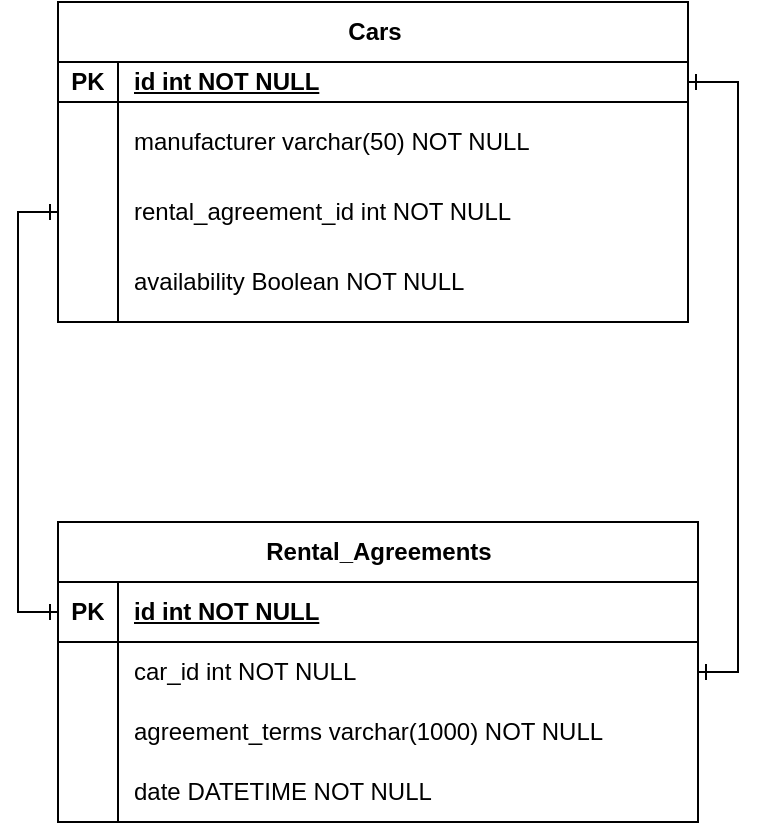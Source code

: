 <mxfile version="24.2.7" type="github">
  <diagram id="R2lEEEUBdFMjLlhIrx00" name="Page-1">
    <mxGraphModel dx="794" dy="458" grid="1" gridSize="10" guides="1" tooltips="1" connect="1" arrows="1" fold="1" page="1" pageScale="1" pageWidth="850" pageHeight="1100" math="0" shadow="0" extFonts="Permanent Marker^https://fonts.googleapis.com/css?family=Permanent+Marker">
      <root>
        <mxCell id="0" />
        <mxCell id="1" parent="0" />
        <mxCell id="p9CdH4TS3y8pLgS_cBUv-1" value="Cars" style="shape=table;startSize=30;container=1;collapsible=1;childLayout=tableLayout;fixedRows=1;rowLines=0;fontStyle=1;align=center;resizeLast=1;html=1;" vertex="1" parent="1">
          <mxGeometry x="265" y="60" width="315" height="160" as="geometry" />
        </mxCell>
        <mxCell id="p9CdH4TS3y8pLgS_cBUv-2" value="" style="shape=tableRow;horizontal=0;startSize=0;swimlaneHead=0;swimlaneBody=0;fillColor=none;collapsible=0;dropTarget=0;points=[[0,0.5],[1,0.5]];portConstraint=eastwest;top=0;left=0;right=0;bottom=1;" vertex="1" parent="p9CdH4TS3y8pLgS_cBUv-1">
          <mxGeometry y="30" width="315" height="20" as="geometry" />
        </mxCell>
        <mxCell id="p9CdH4TS3y8pLgS_cBUv-3" value="PK" style="shape=partialRectangle;connectable=0;fillColor=none;top=0;left=0;bottom=0;right=0;fontStyle=1;overflow=hidden;whiteSpace=wrap;html=1;" vertex="1" parent="p9CdH4TS3y8pLgS_cBUv-2">
          <mxGeometry width="30" height="20" as="geometry">
            <mxRectangle width="30" height="20" as="alternateBounds" />
          </mxGeometry>
        </mxCell>
        <mxCell id="p9CdH4TS3y8pLgS_cBUv-4" value="id int NOT NULL" style="shape=partialRectangle;connectable=0;fillColor=none;top=0;left=0;bottom=0;right=0;align=left;spacingLeft=6;fontStyle=5;overflow=hidden;whiteSpace=wrap;html=1;" vertex="1" parent="p9CdH4TS3y8pLgS_cBUv-2">
          <mxGeometry x="30" width="285" height="20" as="geometry">
            <mxRectangle width="285" height="20" as="alternateBounds" />
          </mxGeometry>
        </mxCell>
        <mxCell id="p9CdH4TS3y8pLgS_cBUv-5" value="" style="shape=tableRow;horizontal=0;startSize=0;swimlaneHead=0;swimlaneBody=0;fillColor=none;collapsible=0;dropTarget=0;points=[[0,0.5],[1,0.5]];portConstraint=eastwest;top=0;left=0;right=0;bottom=0;" vertex="1" parent="p9CdH4TS3y8pLgS_cBUv-1">
          <mxGeometry y="50" width="315" height="40" as="geometry" />
        </mxCell>
        <mxCell id="p9CdH4TS3y8pLgS_cBUv-6" value="" style="shape=partialRectangle;connectable=0;fillColor=none;top=0;left=0;bottom=0;right=0;editable=1;overflow=hidden;whiteSpace=wrap;html=1;" vertex="1" parent="p9CdH4TS3y8pLgS_cBUv-5">
          <mxGeometry width="30" height="40" as="geometry">
            <mxRectangle width="30" height="40" as="alternateBounds" />
          </mxGeometry>
        </mxCell>
        <mxCell id="p9CdH4TS3y8pLgS_cBUv-7" value="manufacturer varchar(50) NOT NULL" style="shape=partialRectangle;connectable=0;fillColor=none;top=0;left=0;bottom=0;right=0;align=left;spacingLeft=6;overflow=hidden;whiteSpace=wrap;html=1;" vertex="1" parent="p9CdH4TS3y8pLgS_cBUv-5">
          <mxGeometry x="30" width="285" height="40" as="geometry">
            <mxRectangle width="285" height="40" as="alternateBounds" />
          </mxGeometry>
        </mxCell>
        <mxCell id="p9CdH4TS3y8pLgS_cBUv-8" value="" style="shape=tableRow;horizontal=0;startSize=0;swimlaneHead=0;swimlaneBody=0;fillColor=none;collapsible=0;dropTarget=0;points=[[0,0.5],[1,0.5]];portConstraint=eastwest;top=0;left=0;right=0;bottom=0;" vertex="1" parent="p9CdH4TS3y8pLgS_cBUv-1">
          <mxGeometry y="90" width="315" height="30" as="geometry" />
        </mxCell>
        <mxCell id="p9CdH4TS3y8pLgS_cBUv-9" value="" style="shape=partialRectangle;connectable=0;fillColor=none;top=0;left=0;bottom=0;right=0;editable=1;overflow=hidden;whiteSpace=wrap;html=1;" vertex="1" parent="p9CdH4TS3y8pLgS_cBUv-8">
          <mxGeometry width="30" height="30" as="geometry">
            <mxRectangle width="30" height="30" as="alternateBounds" />
          </mxGeometry>
        </mxCell>
        <mxCell id="p9CdH4TS3y8pLgS_cBUv-10" value="rental_agreement_id int NOT NULL" style="shape=partialRectangle;connectable=0;fillColor=none;top=0;left=0;bottom=0;right=0;align=left;spacingLeft=6;overflow=hidden;whiteSpace=wrap;html=1;" vertex="1" parent="p9CdH4TS3y8pLgS_cBUv-8">
          <mxGeometry x="30" width="285" height="30" as="geometry">
            <mxRectangle width="285" height="30" as="alternateBounds" />
          </mxGeometry>
        </mxCell>
        <mxCell id="p9CdH4TS3y8pLgS_cBUv-11" value="" style="shape=tableRow;horizontal=0;startSize=0;swimlaneHead=0;swimlaneBody=0;fillColor=none;collapsible=0;dropTarget=0;points=[[0,0.5],[1,0.5]];portConstraint=eastwest;top=0;left=0;right=0;bottom=0;" vertex="1" parent="p9CdH4TS3y8pLgS_cBUv-1">
          <mxGeometry y="120" width="315" height="40" as="geometry" />
        </mxCell>
        <mxCell id="p9CdH4TS3y8pLgS_cBUv-12" value="" style="shape=partialRectangle;connectable=0;fillColor=none;top=0;left=0;bottom=0;right=0;editable=1;overflow=hidden;whiteSpace=wrap;html=1;" vertex="1" parent="p9CdH4TS3y8pLgS_cBUv-11">
          <mxGeometry width="30" height="40" as="geometry">
            <mxRectangle width="30" height="40" as="alternateBounds" />
          </mxGeometry>
        </mxCell>
        <mxCell id="p9CdH4TS3y8pLgS_cBUv-13" value="availability Boolean NOT NULL" style="shape=partialRectangle;connectable=0;fillColor=none;top=0;left=0;bottom=0;right=0;align=left;spacingLeft=6;overflow=hidden;whiteSpace=wrap;html=1;" vertex="1" parent="p9CdH4TS3y8pLgS_cBUv-11">
          <mxGeometry x="30" width="285" height="40" as="geometry">
            <mxRectangle width="285" height="40" as="alternateBounds" />
          </mxGeometry>
        </mxCell>
        <mxCell id="p9CdH4TS3y8pLgS_cBUv-14" value="Rental_Agreements" style="shape=table;startSize=30;container=1;collapsible=1;childLayout=tableLayout;fixedRows=1;rowLines=0;fontStyle=1;align=center;resizeLast=1;html=1;" vertex="1" parent="1">
          <mxGeometry x="265" y="320" width="320" height="150" as="geometry" />
        </mxCell>
        <mxCell id="p9CdH4TS3y8pLgS_cBUv-15" value="" style="shape=tableRow;horizontal=0;startSize=0;swimlaneHead=0;swimlaneBody=0;fillColor=none;collapsible=0;dropTarget=0;points=[[0,0.5],[1,0.5]];portConstraint=eastwest;top=0;left=0;right=0;bottom=1;" vertex="1" parent="p9CdH4TS3y8pLgS_cBUv-14">
          <mxGeometry y="30" width="320" height="30" as="geometry" />
        </mxCell>
        <mxCell id="p9CdH4TS3y8pLgS_cBUv-16" value="PK" style="shape=partialRectangle;connectable=0;fillColor=none;top=0;left=0;bottom=0;right=0;fontStyle=1;overflow=hidden;whiteSpace=wrap;html=1;" vertex="1" parent="p9CdH4TS3y8pLgS_cBUv-15">
          <mxGeometry width="30" height="30" as="geometry">
            <mxRectangle width="30" height="30" as="alternateBounds" />
          </mxGeometry>
        </mxCell>
        <mxCell id="p9CdH4TS3y8pLgS_cBUv-17" value="id int NOT NULL" style="shape=partialRectangle;connectable=0;fillColor=none;top=0;left=0;bottom=0;right=0;align=left;spacingLeft=6;fontStyle=5;overflow=hidden;whiteSpace=wrap;html=1;" vertex="1" parent="p9CdH4TS3y8pLgS_cBUv-15">
          <mxGeometry x="30" width="290" height="30" as="geometry">
            <mxRectangle width="290" height="30" as="alternateBounds" />
          </mxGeometry>
        </mxCell>
        <mxCell id="p9CdH4TS3y8pLgS_cBUv-18" value="" style="shape=tableRow;horizontal=0;startSize=0;swimlaneHead=0;swimlaneBody=0;fillColor=none;collapsible=0;dropTarget=0;points=[[0,0.5],[1,0.5]];portConstraint=eastwest;top=0;left=0;right=0;bottom=0;" vertex="1" parent="p9CdH4TS3y8pLgS_cBUv-14">
          <mxGeometry y="60" width="320" height="30" as="geometry" />
        </mxCell>
        <mxCell id="p9CdH4TS3y8pLgS_cBUv-19" value="" style="shape=partialRectangle;connectable=0;fillColor=none;top=0;left=0;bottom=0;right=0;editable=1;overflow=hidden;whiteSpace=wrap;html=1;" vertex="1" parent="p9CdH4TS3y8pLgS_cBUv-18">
          <mxGeometry width="30" height="30" as="geometry">
            <mxRectangle width="30" height="30" as="alternateBounds" />
          </mxGeometry>
        </mxCell>
        <mxCell id="p9CdH4TS3y8pLgS_cBUv-20" value="car_id int NOT NULL" style="shape=partialRectangle;connectable=0;fillColor=none;top=0;left=0;bottom=0;right=0;align=left;spacingLeft=6;overflow=hidden;whiteSpace=wrap;html=1;" vertex="1" parent="p9CdH4TS3y8pLgS_cBUv-18">
          <mxGeometry x="30" width="290" height="30" as="geometry">
            <mxRectangle width="290" height="30" as="alternateBounds" />
          </mxGeometry>
        </mxCell>
        <mxCell id="p9CdH4TS3y8pLgS_cBUv-21" value="" style="shape=tableRow;horizontal=0;startSize=0;swimlaneHead=0;swimlaneBody=0;fillColor=none;collapsible=0;dropTarget=0;points=[[0,0.5],[1,0.5]];portConstraint=eastwest;top=0;left=0;right=0;bottom=0;" vertex="1" parent="p9CdH4TS3y8pLgS_cBUv-14">
          <mxGeometry y="90" width="320" height="30" as="geometry" />
        </mxCell>
        <mxCell id="p9CdH4TS3y8pLgS_cBUv-22" value="" style="shape=partialRectangle;connectable=0;fillColor=none;top=0;left=0;bottom=0;right=0;editable=1;overflow=hidden;whiteSpace=wrap;html=1;" vertex="1" parent="p9CdH4TS3y8pLgS_cBUv-21">
          <mxGeometry width="30" height="30" as="geometry">
            <mxRectangle width="30" height="30" as="alternateBounds" />
          </mxGeometry>
        </mxCell>
        <mxCell id="p9CdH4TS3y8pLgS_cBUv-23" value="agreement_terms varchar(1000) NOT NULL" style="shape=partialRectangle;connectable=0;fillColor=none;top=0;left=0;bottom=0;right=0;align=left;spacingLeft=6;overflow=hidden;whiteSpace=wrap;html=1;" vertex="1" parent="p9CdH4TS3y8pLgS_cBUv-21">
          <mxGeometry x="30" width="290" height="30" as="geometry">
            <mxRectangle width="290" height="30" as="alternateBounds" />
          </mxGeometry>
        </mxCell>
        <mxCell id="p9CdH4TS3y8pLgS_cBUv-24" value="" style="shape=tableRow;horizontal=0;startSize=0;swimlaneHead=0;swimlaneBody=0;fillColor=none;collapsible=0;dropTarget=0;points=[[0,0.5],[1,0.5]];portConstraint=eastwest;top=0;left=0;right=0;bottom=0;" vertex="1" parent="p9CdH4TS3y8pLgS_cBUv-14">
          <mxGeometry y="120" width="320" height="30" as="geometry" />
        </mxCell>
        <mxCell id="p9CdH4TS3y8pLgS_cBUv-25" value="" style="shape=partialRectangle;connectable=0;fillColor=none;top=0;left=0;bottom=0;right=0;editable=1;overflow=hidden;whiteSpace=wrap;html=1;" vertex="1" parent="p9CdH4TS3y8pLgS_cBUv-24">
          <mxGeometry width="30" height="30" as="geometry">
            <mxRectangle width="30" height="30" as="alternateBounds" />
          </mxGeometry>
        </mxCell>
        <mxCell id="p9CdH4TS3y8pLgS_cBUv-26" value="date DATETIME NOT NULL" style="shape=partialRectangle;connectable=0;fillColor=none;top=0;left=0;bottom=0;right=0;align=left;spacingLeft=6;overflow=hidden;whiteSpace=wrap;html=1;" vertex="1" parent="p9CdH4TS3y8pLgS_cBUv-24">
          <mxGeometry x="30" width="290" height="30" as="geometry">
            <mxRectangle width="290" height="30" as="alternateBounds" />
          </mxGeometry>
        </mxCell>
        <mxCell id="p9CdH4TS3y8pLgS_cBUv-31" style="edgeStyle=orthogonalEdgeStyle;rounded=0;orthogonalLoop=1;jettySize=auto;html=1;entryX=1;entryY=0.5;entryDx=0;entryDy=0;exitX=1;exitY=0.5;exitDx=0;exitDy=0;startArrow=ERone;startFill=0;endArrow=ERone;endFill=0;" edge="1" parent="1" source="p9CdH4TS3y8pLgS_cBUv-18" target="p9CdH4TS3y8pLgS_cBUv-2">
          <mxGeometry relative="1" as="geometry" />
        </mxCell>
        <mxCell id="p9CdH4TS3y8pLgS_cBUv-32" style="edgeStyle=orthogonalEdgeStyle;rounded=0;orthogonalLoop=1;jettySize=auto;html=1;entryX=0;entryY=0.5;entryDx=0;entryDy=0;exitX=0;exitY=0.5;exitDx=0;exitDy=0;startArrow=ERone;startFill=0;endArrow=ERone;endFill=0;" edge="1" parent="1" source="p9CdH4TS3y8pLgS_cBUv-8" target="p9CdH4TS3y8pLgS_cBUv-15">
          <mxGeometry relative="1" as="geometry" />
        </mxCell>
      </root>
    </mxGraphModel>
  </diagram>
</mxfile>
